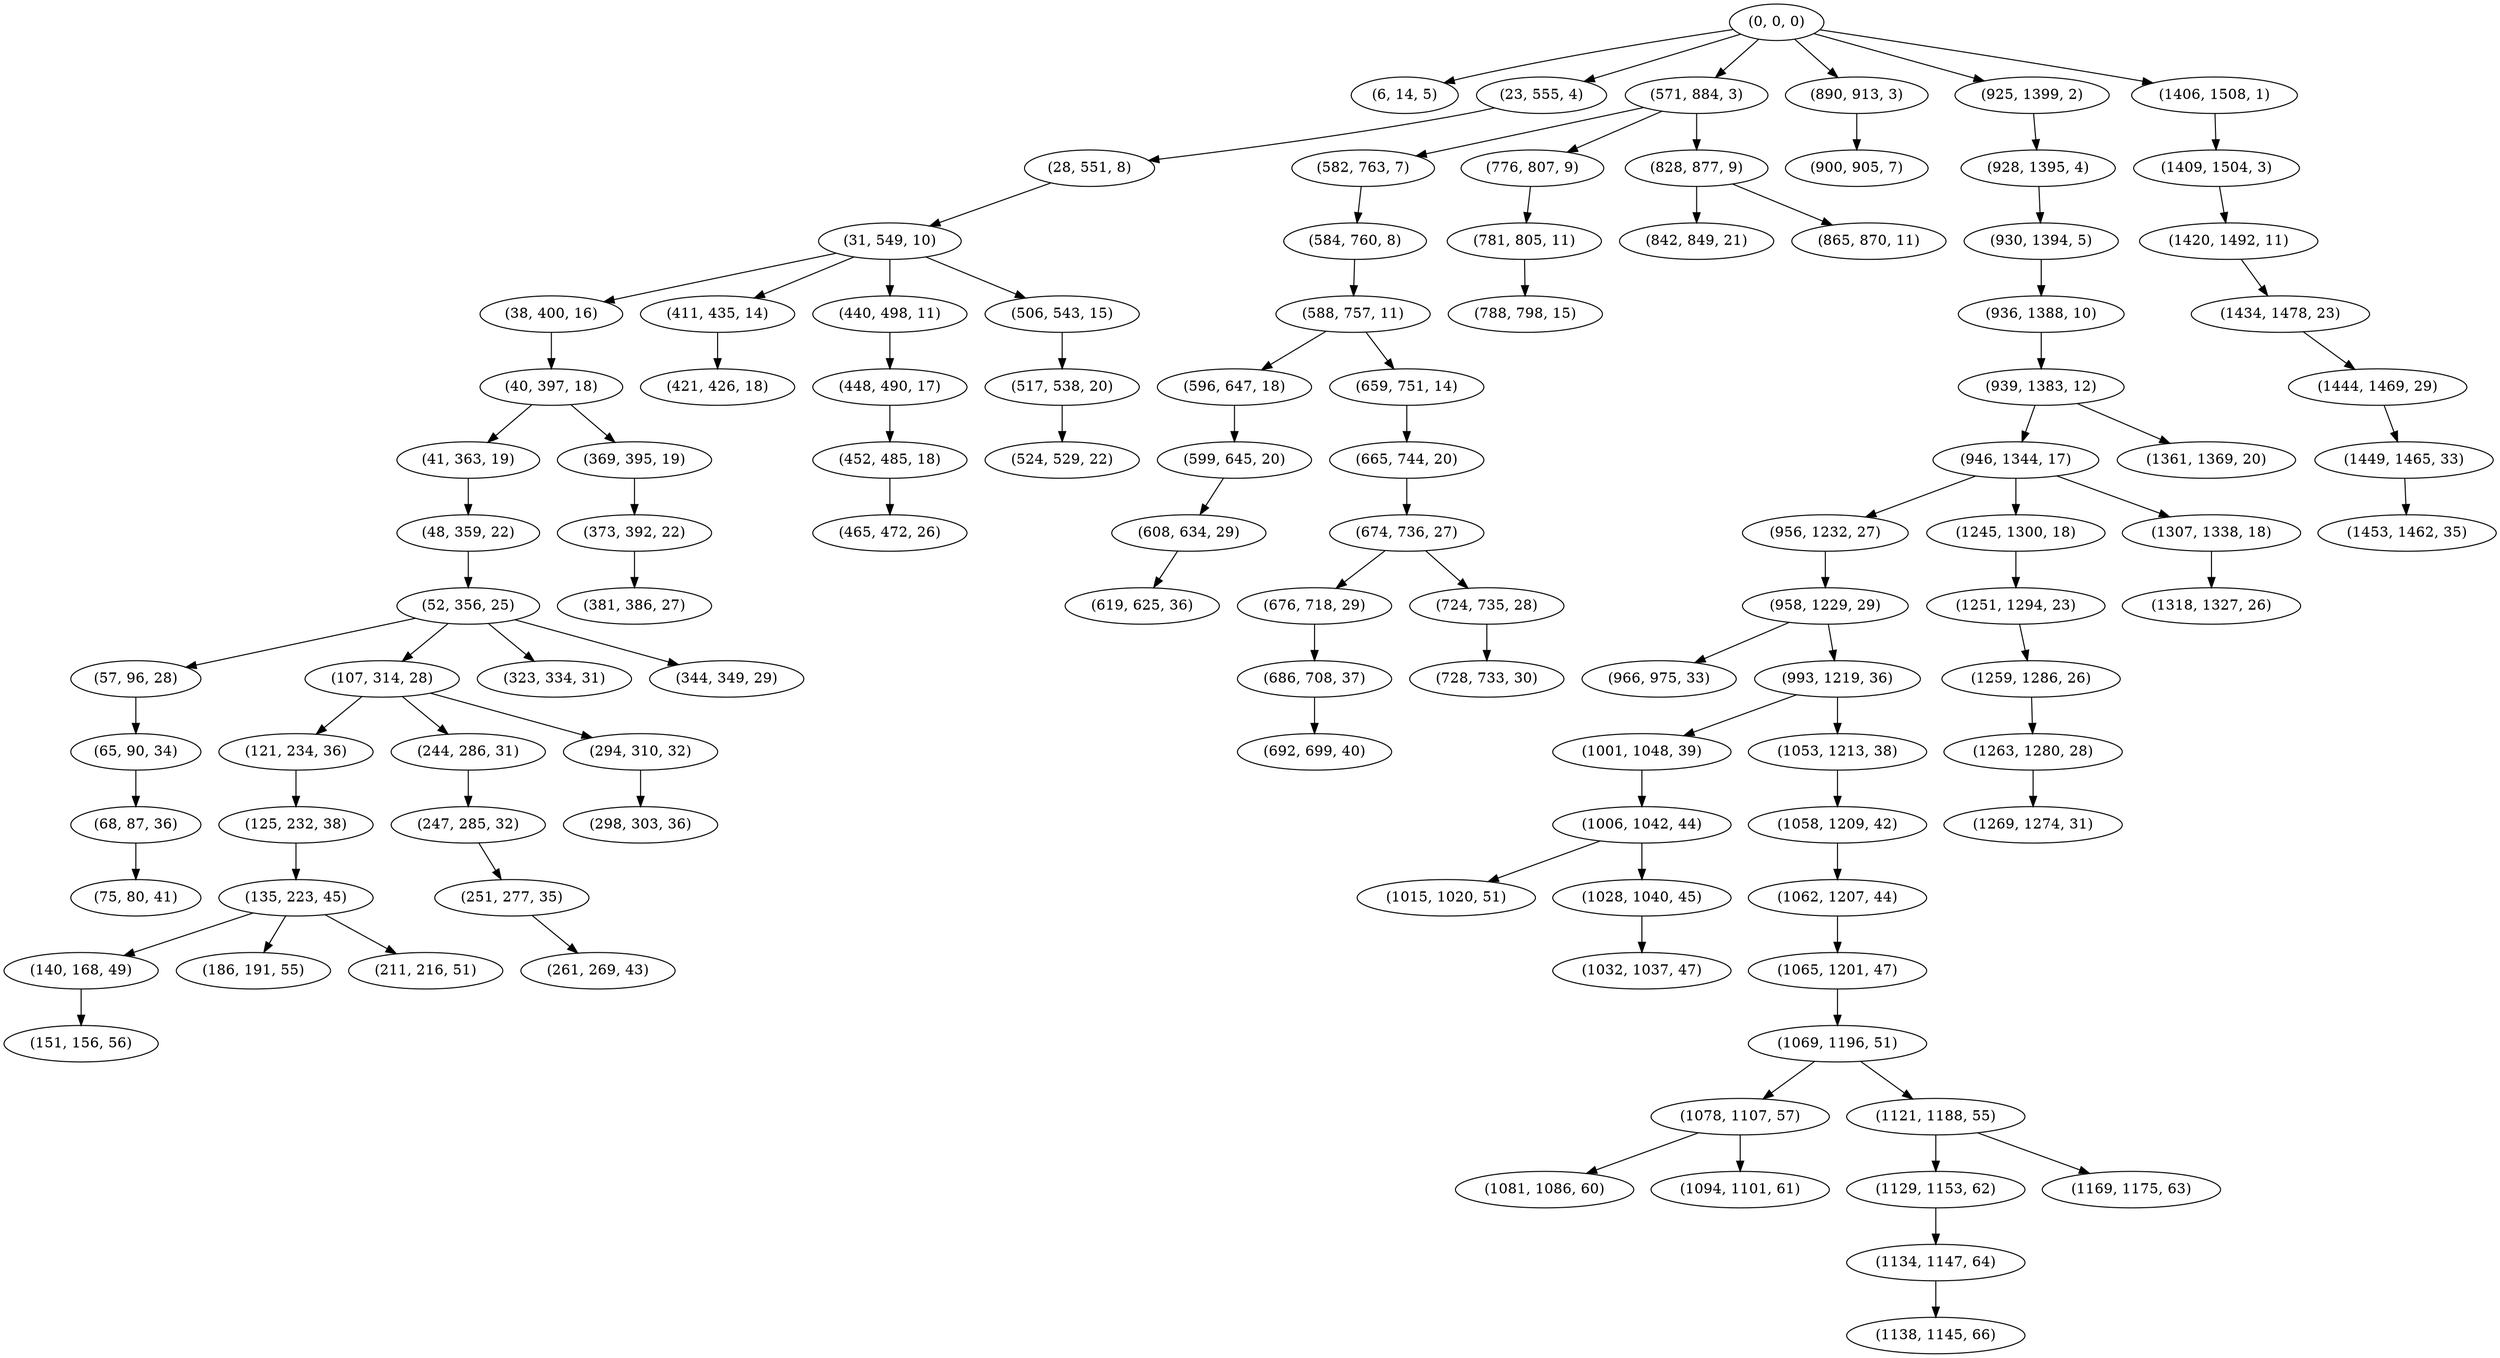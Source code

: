 digraph tree {
    "(0, 0, 0)";
    "(6, 14, 5)";
    "(23, 555, 4)";
    "(28, 551, 8)";
    "(31, 549, 10)";
    "(38, 400, 16)";
    "(40, 397, 18)";
    "(41, 363, 19)";
    "(48, 359, 22)";
    "(52, 356, 25)";
    "(57, 96, 28)";
    "(65, 90, 34)";
    "(68, 87, 36)";
    "(75, 80, 41)";
    "(107, 314, 28)";
    "(121, 234, 36)";
    "(125, 232, 38)";
    "(135, 223, 45)";
    "(140, 168, 49)";
    "(151, 156, 56)";
    "(186, 191, 55)";
    "(211, 216, 51)";
    "(244, 286, 31)";
    "(247, 285, 32)";
    "(251, 277, 35)";
    "(261, 269, 43)";
    "(294, 310, 32)";
    "(298, 303, 36)";
    "(323, 334, 31)";
    "(344, 349, 29)";
    "(369, 395, 19)";
    "(373, 392, 22)";
    "(381, 386, 27)";
    "(411, 435, 14)";
    "(421, 426, 18)";
    "(440, 498, 11)";
    "(448, 490, 17)";
    "(452, 485, 18)";
    "(465, 472, 26)";
    "(506, 543, 15)";
    "(517, 538, 20)";
    "(524, 529, 22)";
    "(571, 884, 3)";
    "(582, 763, 7)";
    "(584, 760, 8)";
    "(588, 757, 11)";
    "(596, 647, 18)";
    "(599, 645, 20)";
    "(608, 634, 29)";
    "(619, 625, 36)";
    "(659, 751, 14)";
    "(665, 744, 20)";
    "(674, 736, 27)";
    "(676, 718, 29)";
    "(686, 708, 37)";
    "(692, 699, 40)";
    "(724, 735, 28)";
    "(728, 733, 30)";
    "(776, 807, 9)";
    "(781, 805, 11)";
    "(788, 798, 15)";
    "(828, 877, 9)";
    "(842, 849, 21)";
    "(865, 870, 11)";
    "(890, 913, 3)";
    "(900, 905, 7)";
    "(925, 1399, 2)";
    "(928, 1395, 4)";
    "(930, 1394, 5)";
    "(936, 1388, 10)";
    "(939, 1383, 12)";
    "(946, 1344, 17)";
    "(956, 1232, 27)";
    "(958, 1229, 29)";
    "(966, 975, 33)";
    "(993, 1219, 36)";
    "(1001, 1048, 39)";
    "(1006, 1042, 44)";
    "(1015, 1020, 51)";
    "(1028, 1040, 45)";
    "(1032, 1037, 47)";
    "(1053, 1213, 38)";
    "(1058, 1209, 42)";
    "(1062, 1207, 44)";
    "(1065, 1201, 47)";
    "(1069, 1196, 51)";
    "(1078, 1107, 57)";
    "(1081, 1086, 60)";
    "(1094, 1101, 61)";
    "(1121, 1188, 55)";
    "(1129, 1153, 62)";
    "(1134, 1147, 64)";
    "(1138, 1145, 66)";
    "(1169, 1175, 63)";
    "(1245, 1300, 18)";
    "(1251, 1294, 23)";
    "(1259, 1286, 26)";
    "(1263, 1280, 28)";
    "(1269, 1274, 31)";
    "(1307, 1338, 18)";
    "(1318, 1327, 26)";
    "(1361, 1369, 20)";
    "(1406, 1508, 1)";
    "(1409, 1504, 3)";
    "(1420, 1492, 11)";
    "(1434, 1478, 23)";
    "(1444, 1469, 29)";
    "(1449, 1465, 33)";
    "(1453, 1462, 35)";
    "(0, 0, 0)" -> "(6, 14, 5)";
    "(0, 0, 0)" -> "(23, 555, 4)";
    "(0, 0, 0)" -> "(571, 884, 3)";
    "(0, 0, 0)" -> "(890, 913, 3)";
    "(0, 0, 0)" -> "(925, 1399, 2)";
    "(0, 0, 0)" -> "(1406, 1508, 1)";
    "(23, 555, 4)" -> "(28, 551, 8)";
    "(28, 551, 8)" -> "(31, 549, 10)";
    "(31, 549, 10)" -> "(38, 400, 16)";
    "(31, 549, 10)" -> "(411, 435, 14)";
    "(31, 549, 10)" -> "(440, 498, 11)";
    "(31, 549, 10)" -> "(506, 543, 15)";
    "(38, 400, 16)" -> "(40, 397, 18)";
    "(40, 397, 18)" -> "(41, 363, 19)";
    "(40, 397, 18)" -> "(369, 395, 19)";
    "(41, 363, 19)" -> "(48, 359, 22)";
    "(48, 359, 22)" -> "(52, 356, 25)";
    "(52, 356, 25)" -> "(57, 96, 28)";
    "(52, 356, 25)" -> "(107, 314, 28)";
    "(52, 356, 25)" -> "(323, 334, 31)";
    "(52, 356, 25)" -> "(344, 349, 29)";
    "(57, 96, 28)" -> "(65, 90, 34)";
    "(65, 90, 34)" -> "(68, 87, 36)";
    "(68, 87, 36)" -> "(75, 80, 41)";
    "(107, 314, 28)" -> "(121, 234, 36)";
    "(107, 314, 28)" -> "(244, 286, 31)";
    "(107, 314, 28)" -> "(294, 310, 32)";
    "(121, 234, 36)" -> "(125, 232, 38)";
    "(125, 232, 38)" -> "(135, 223, 45)";
    "(135, 223, 45)" -> "(140, 168, 49)";
    "(135, 223, 45)" -> "(186, 191, 55)";
    "(135, 223, 45)" -> "(211, 216, 51)";
    "(140, 168, 49)" -> "(151, 156, 56)";
    "(244, 286, 31)" -> "(247, 285, 32)";
    "(247, 285, 32)" -> "(251, 277, 35)";
    "(251, 277, 35)" -> "(261, 269, 43)";
    "(294, 310, 32)" -> "(298, 303, 36)";
    "(369, 395, 19)" -> "(373, 392, 22)";
    "(373, 392, 22)" -> "(381, 386, 27)";
    "(411, 435, 14)" -> "(421, 426, 18)";
    "(440, 498, 11)" -> "(448, 490, 17)";
    "(448, 490, 17)" -> "(452, 485, 18)";
    "(452, 485, 18)" -> "(465, 472, 26)";
    "(506, 543, 15)" -> "(517, 538, 20)";
    "(517, 538, 20)" -> "(524, 529, 22)";
    "(571, 884, 3)" -> "(582, 763, 7)";
    "(571, 884, 3)" -> "(776, 807, 9)";
    "(571, 884, 3)" -> "(828, 877, 9)";
    "(582, 763, 7)" -> "(584, 760, 8)";
    "(584, 760, 8)" -> "(588, 757, 11)";
    "(588, 757, 11)" -> "(596, 647, 18)";
    "(588, 757, 11)" -> "(659, 751, 14)";
    "(596, 647, 18)" -> "(599, 645, 20)";
    "(599, 645, 20)" -> "(608, 634, 29)";
    "(608, 634, 29)" -> "(619, 625, 36)";
    "(659, 751, 14)" -> "(665, 744, 20)";
    "(665, 744, 20)" -> "(674, 736, 27)";
    "(674, 736, 27)" -> "(676, 718, 29)";
    "(674, 736, 27)" -> "(724, 735, 28)";
    "(676, 718, 29)" -> "(686, 708, 37)";
    "(686, 708, 37)" -> "(692, 699, 40)";
    "(724, 735, 28)" -> "(728, 733, 30)";
    "(776, 807, 9)" -> "(781, 805, 11)";
    "(781, 805, 11)" -> "(788, 798, 15)";
    "(828, 877, 9)" -> "(842, 849, 21)";
    "(828, 877, 9)" -> "(865, 870, 11)";
    "(890, 913, 3)" -> "(900, 905, 7)";
    "(925, 1399, 2)" -> "(928, 1395, 4)";
    "(928, 1395, 4)" -> "(930, 1394, 5)";
    "(930, 1394, 5)" -> "(936, 1388, 10)";
    "(936, 1388, 10)" -> "(939, 1383, 12)";
    "(939, 1383, 12)" -> "(946, 1344, 17)";
    "(939, 1383, 12)" -> "(1361, 1369, 20)";
    "(946, 1344, 17)" -> "(956, 1232, 27)";
    "(946, 1344, 17)" -> "(1245, 1300, 18)";
    "(946, 1344, 17)" -> "(1307, 1338, 18)";
    "(956, 1232, 27)" -> "(958, 1229, 29)";
    "(958, 1229, 29)" -> "(966, 975, 33)";
    "(958, 1229, 29)" -> "(993, 1219, 36)";
    "(993, 1219, 36)" -> "(1001, 1048, 39)";
    "(993, 1219, 36)" -> "(1053, 1213, 38)";
    "(1001, 1048, 39)" -> "(1006, 1042, 44)";
    "(1006, 1042, 44)" -> "(1015, 1020, 51)";
    "(1006, 1042, 44)" -> "(1028, 1040, 45)";
    "(1028, 1040, 45)" -> "(1032, 1037, 47)";
    "(1053, 1213, 38)" -> "(1058, 1209, 42)";
    "(1058, 1209, 42)" -> "(1062, 1207, 44)";
    "(1062, 1207, 44)" -> "(1065, 1201, 47)";
    "(1065, 1201, 47)" -> "(1069, 1196, 51)";
    "(1069, 1196, 51)" -> "(1078, 1107, 57)";
    "(1069, 1196, 51)" -> "(1121, 1188, 55)";
    "(1078, 1107, 57)" -> "(1081, 1086, 60)";
    "(1078, 1107, 57)" -> "(1094, 1101, 61)";
    "(1121, 1188, 55)" -> "(1129, 1153, 62)";
    "(1121, 1188, 55)" -> "(1169, 1175, 63)";
    "(1129, 1153, 62)" -> "(1134, 1147, 64)";
    "(1134, 1147, 64)" -> "(1138, 1145, 66)";
    "(1245, 1300, 18)" -> "(1251, 1294, 23)";
    "(1251, 1294, 23)" -> "(1259, 1286, 26)";
    "(1259, 1286, 26)" -> "(1263, 1280, 28)";
    "(1263, 1280, 28)" -> "(1269, 1274, 31)";
    "(1307, 1338, 18)" -> "(1318, 1327, 26)";
    "(1406, 1508, 1)" -> "(1409, 1504, 3)";
    "(1409, 1504, 3)" -> "(1420, 1492, 11)";
    "(1420, 1492, 11)" -> "(1434, 1478, 23)";
    "(1434, 1478, 23)" -> "(1444, 1469, 29)";
    "(1444, 1469, 29)" -> "(1449, 1465, 33)";
    "(1449, 1465, 33)" -> "(1453, 1462, 35)";
}

